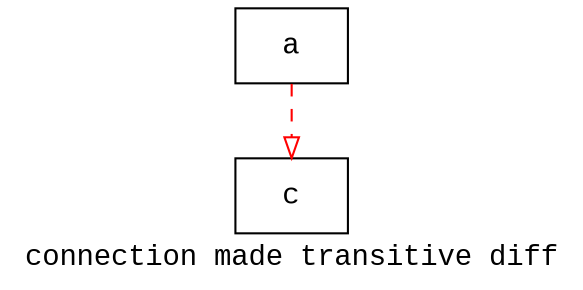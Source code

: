 digraph D {
    label="connection made transitive diff";
    tooltip="connection made transitive diff";
    bgcolor="#ffffff";
    fontcolor="#000000";
    fontname="Courier New";
    
    node1 [color="#000000",fontcolor="#000000",fontname="Courier New",shape="rectangle",tooltip="a",label="a"]
    
    node2 [color="#000000",fontcolor="#000000",fontname="Courier New",shape="rectangle",tooltip="c",label="c"]
    
    node1 -> node2 [arrowhead="empty",color="#ff0000",style="dashed",tooltip="a\n   ->\nc",]
}
